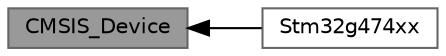digraph "CMSIS_Device"
{
 // LATEX_PDF_SIZE
  bgcolor="transparent";
  edge [fontname=Helvetica,fontsize=10,labelfontname=Helvetica,labelfontsize=10];
  node [fontname=Helvetica,fontsize=10,shape=box,height=0.2,width=0.4];
  rankdir=LR;
  Node1 [label="CMSIS_Device",height=0.2,width=0.4,color="gray40", fillcolor="grey60", style="filled", fontcolor="black",tooltip=" "];
  Node2 [label="Stm32g474xx",height=0.2,width=0.4,color="grey40", fillcolor="white", style="filled",URL="$group__stm32g474xx.html",tooltip=" "];
  Node1->Node2 [shape=plaintext, dir="back", style="solid"];
}
